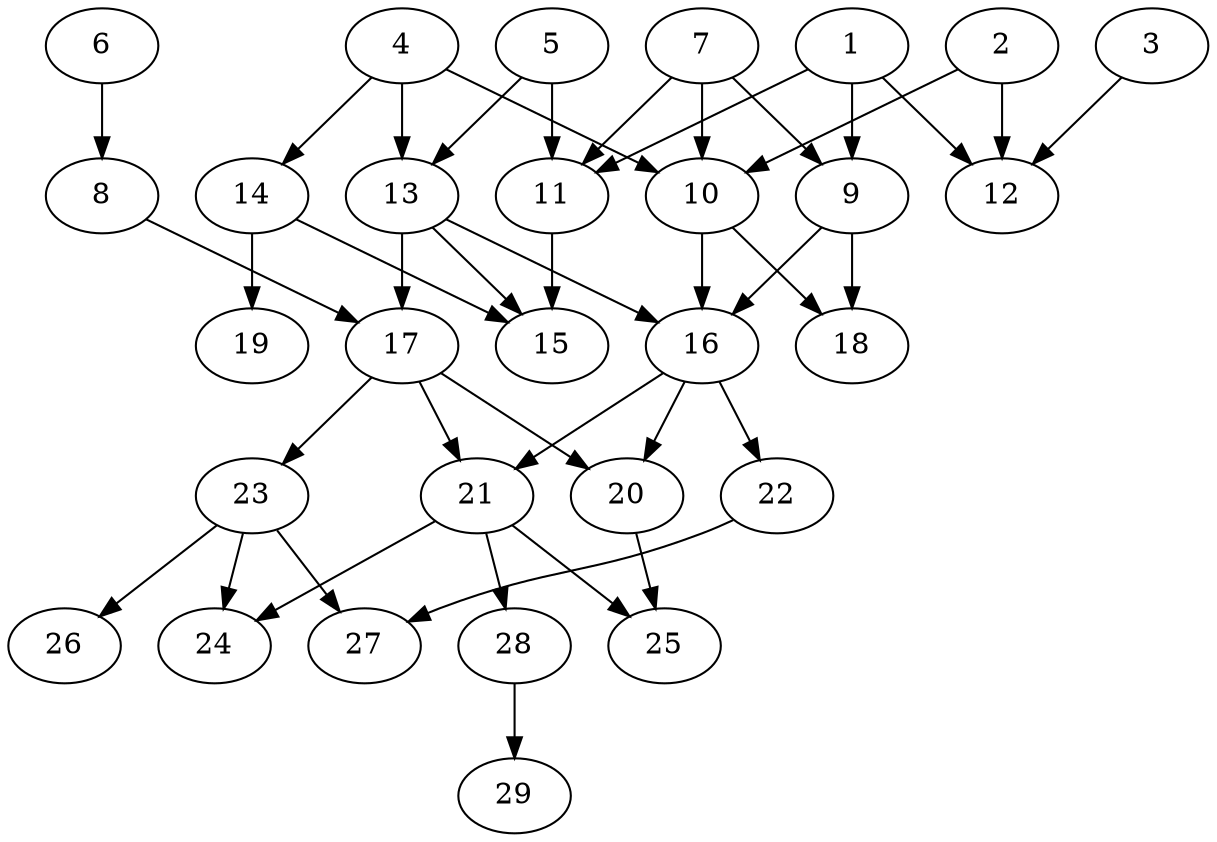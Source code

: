 // DAG (tier=2-normal, mode=data, n=29, ccr=0.437, fat=0.519, density=0.480, regular=0.545, jump=0.117, mindata=2097152, maxdata=16777216)
// DAG automatically generated by daggen at Sun Aug 24 16:33:34 2025
// /home/ermia/Project/Environments/daggen/bin/daggen --dot --ccr 0.437 --fat 0.519 --regular 0.545 --density 0.480 --jump 0.117 --mindata 2097152 --maxdata 16777216 -n 29 
digraph G {
  1 [size="3404504763218163400704", alpha="0.02", expect_size="1702252381609081700352"]
  1 -> 9 [size ="1810475356520448"]
  1 -> 11 [size ="1810475356520448"]
  1 -> 12 [size ="1810475356520448"]
  2 [size="78462182809233792", alpha="0.03", expect_size="39231091404616896"]
  2 -> 10 [size ="1549276073164800"]
  2 -> 12 [size ="1549276073164800"]
  3 [size="1770928584068694016000", alpha="0.08", expect_size="885464292034347008000"]
  3 -> 12 [size ="1171001232588800"]
  4 [size="95488290180803184", alpha="0.18", expect_size="47744145090401592"]
  4 -> 10 [size ="1671999931809792"]
  4 -> 13 [size ="1671999931809792"]
  4 -> 14 [size ="1671999931809792"]
  5 [size="2061495611169998", alpha="0.15", expect_size="1030747805584999"]
  5 -> 11 [size ="70402306998272"]
  5 -> 13 [size ="70402306998272"]
  6 [size="4661239075074870345728", alpha="0.14", expect_size="2330619537537435172864"]
  6 -> 8 [size ="2232325769265152"]
  7 [size="25913499874226332", alpha="0.02", expect_size="12956749937113166"]
  7 -> 9 [size ="695576966463488"]
  7 -> 10 [size ="695576966463488"]
  7 -> 11 [size ="695576966463488"]
  8 [size="54334404164573376", alpha="0.16", expect_size="27167202082286688"]
  8 -> 17 [size ="2029952002162688"]
  9 [size="70539193041813504000", alpha="0.19", expect_size="35269596520906752000"]
  9 -> 16 [size ="136576814284800"]
  9 -> 18 [size ="136576814284800"]
  10 [size="5474578960680069", alpha="0.16", expect_size="2737289480340034"]
  10 -> 16 [size ="98691134259200"]
  10 -> 18 [size ="98691134259200"]
  11 [size="696024756207313024", alpha="0.09", expect_size="348012378103656512"]
  11 -> 15 [size ="1012992539885568"]
  12 [size="4672391728260892852224", alpha="0.01", expect_size="2336195864130446426112"]
  13 [size="2133090831854064369664", alpha="0.15", expect_size="1066545415927032184832"]
  13 -> 15 [size ="1325652066172928"]
  13 -> 16 [size ="1325652066172928"]
  13 -> 17 [size ="1325652066172928"]
  14 [size="242283479024615292928", alpha="0.15", expect_size="121141739512307646464"]
  14 -> 15 [size ="310913219428352"]
  14 -> 19 [size ="310913219428352"]
  15 [size="1362697136461225472", alpha="0.17", expect_size="681348568230612736"]
  16 [size="1119504973919716224", alpha="0.12", expect_size="559752486959858112"]
  16 -> 20 [size ="646369794588672"]
  16 -> 21 [size ="646369794588672"]
  16 -> 22 [size ="646369794588672"]
  17 [size="3204840185501065412608", alpha="0.19", expect_size="1602420092750532706304"]
  17 -> 20 [size ="1738978604613632"]
  17 -> 21 [size ="1738978604613632"]
  17 -> 23 [size ="1738978604613632"]
  18 [size="1280507641476915712", alpha="0.02", expect_size="640253820738457856"]
  19 [size="2553000214672862871552", alpha="0.16", expect_size="1276500107336431435776"]
  20 [size="251838262977612480512", alpha="0.00", expect_size="125919131488806240256"]
  20 -> 25 [size ="319034608320512"]
  21 [size="12697928195952260", alpha="0.11", expect_size="6348964097976130"]
  21 -> 24 [size ="279184291135488"]
  21 -> 25 [size ="279184291135488"]
  21 -> 28 [size ="279184291135488"]
  22 [size="43441027105495080", alpha="0.19", expect_size="21720513552747540"]
  22 -> 27 [size ="55881223897088"]
  23 [size="6862763324303716", alpha="0.16", expect_size="3431381662151858"]
  23 -> 24 [size ="364301307084800"]
  23 -> 26 [size ="364301307084800"]
  23 -> 27 [size ="364301307084800"]
  24 [size="2032891924253731979264", alpha="0.12", expect_size="1016445962126865989632"]
  25 [size="2835319334662714", alpha="0.09", expect_size="1417659667331357"]
  26 [size="23207209138732052", alpha="0.08", expect_size="11603604569366026"]
  27 [size="137219465238200451072", alpha="0.10", expect_size="68609732619100225536"]
  28 [size="13356048003169779712", alpha="0.06", expect_size="6678024001584889856"]
  28 -> 29 [size ="45034149773312"]
  29 [size="1316742638306608896", alpha="0.15", expect_size="658371319153304448"]
}